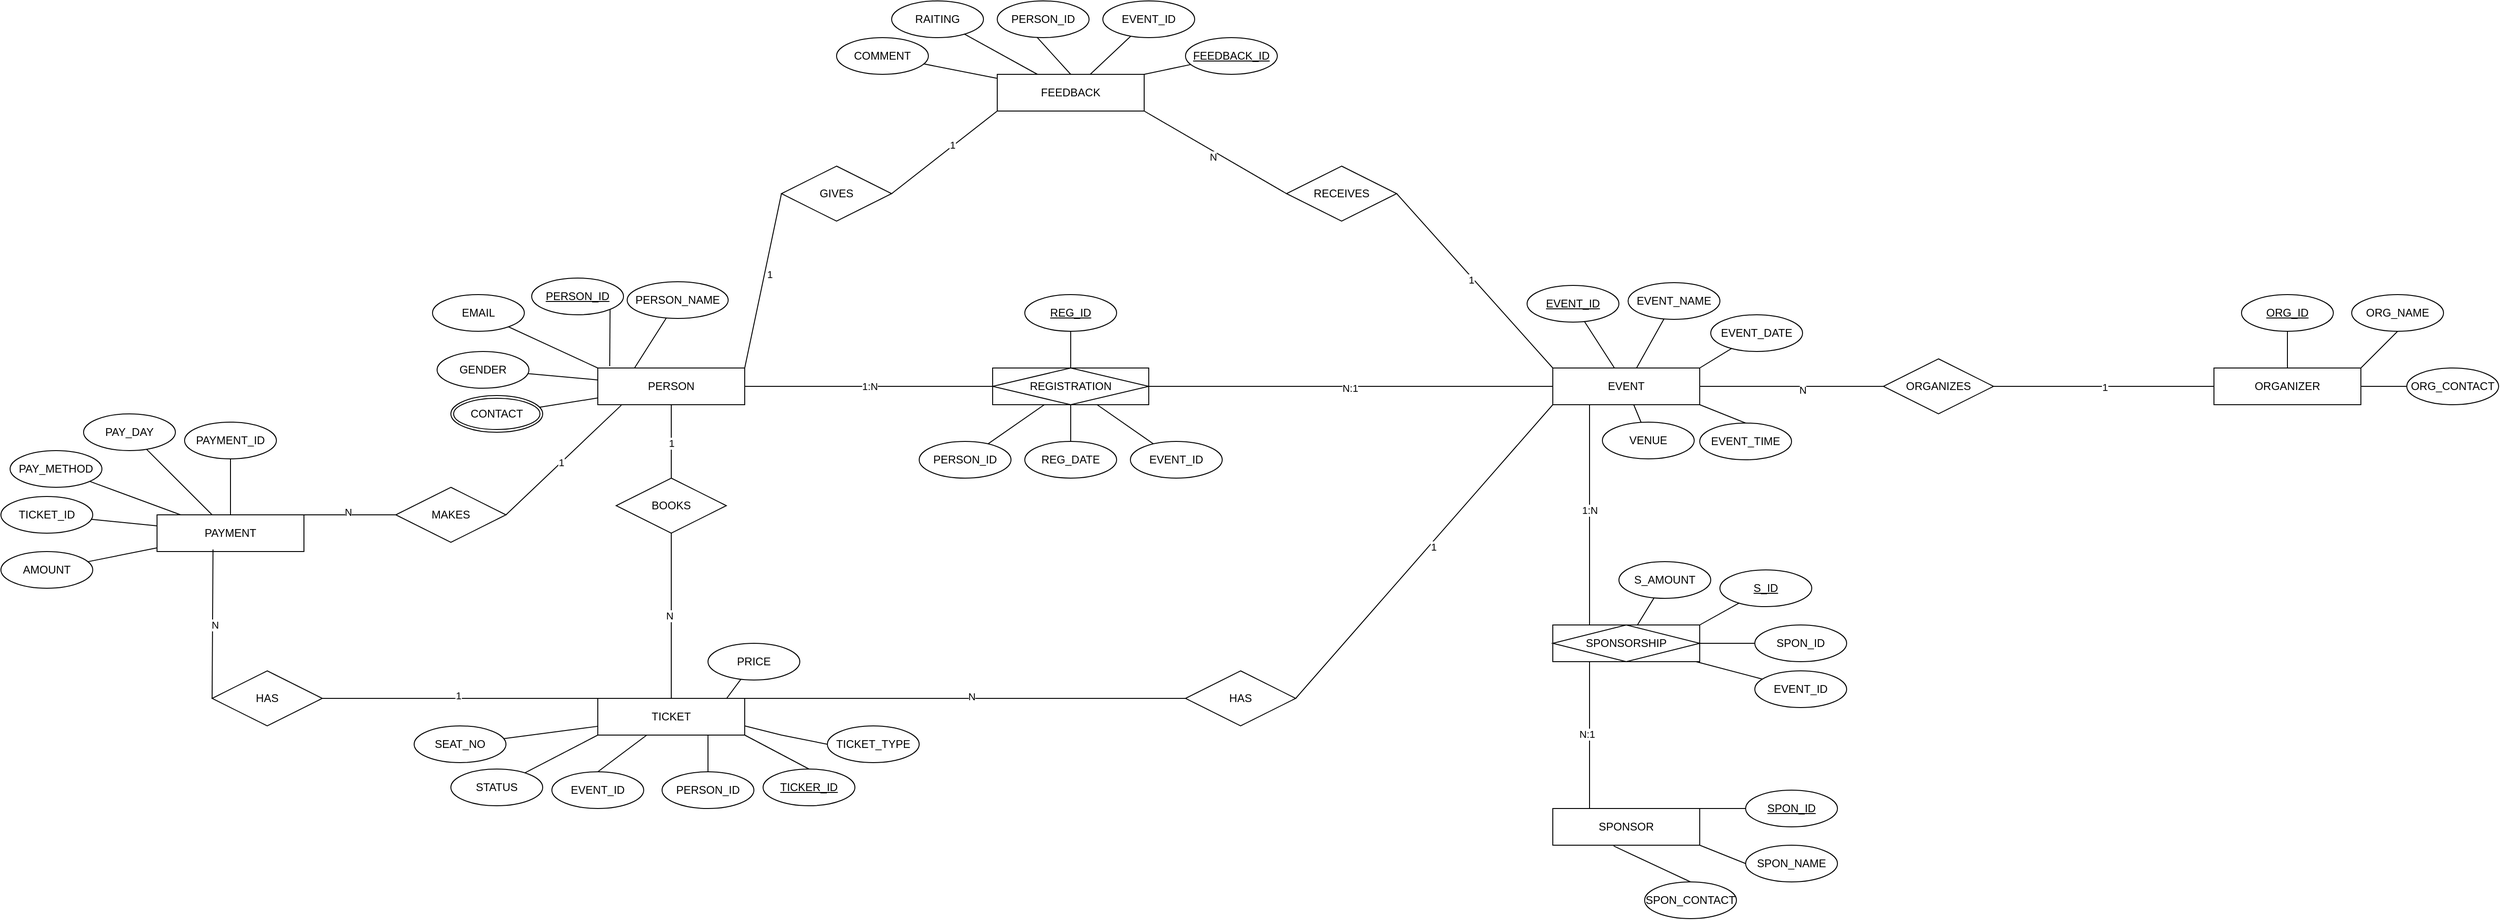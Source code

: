 <mxfile version="27.1.1">
  <diagram name="Page-1" id="c2-Evs9qT5YxwrRcCF9t">
    <mxGraphModel dx="3390" dy="2297" grid="1" gridSize="10" guides="1" tooltips="1" connect="1" arrows="1" fold="1" page="1" pageScale="1" pageWidth="827" pageHeight="1169" math="0" shadow="0">
      <root>
        <mxCell id="0" />
        <mxCell id="1" parent="0" />
        <mxCell id="pJs19zwa6Q9a7WQdm39K-1" value="PERSON" style="whiteSpace=wrap;html=1;align=center;" parent="1" vertex="1">
          <mxGeometry x="80" y="80" width="160" height="40" as="geometry" />
        </mxCell>
        <mxCell id="pJs19zwa6Q9a7WQdm39K-2" value="EVENT" style="whiteSpace=wrap;html=1;align=center;" parent="1" vertex="1">
          <mxGeometry x="1120" y="80" width="160" height="40" as="geometry" />
        </mxCell>
        <mxCell id="pJs19zwa6Q9a7WQdm39K-3" value="ORGANIZER" style="whiteSpace=wrap;html=1;align=center;" parent="1" vertex="1">
          <mxGeometry x="1840" y="80" width="160" height="40" as="geometry" />
        </mxCell>
        <mxCell id="pJs19zwa6Q9a7WQdm39K-4" value="TICKET" style="whiteSpace=wrap;html=1;align=center;" parent="1" vertex="1">
          <mxGeometry x="80" y="440" width="160" height="40" as="geometry" />
        </mxCell>
        <mxCell id="pJs19zwa6Q9a7WQdm39K-5" value="PAYMENT" style="whiteSpace=wrap;html=1;align=center;" parent="1" vertex="1">
          <mxGeometry x="-400" y="240" width="160" height="40" as="geometry" />
        </mxCell>
        <mxCell id="pJs19zwa6Q9a7WQdm39K-6" value="FEEDBACK" style="whiteSpace=wrap;html=1;align=center;" parent="1" vertex="1">
          <mxGeometry x="515" y="-240" width="160" height="40" as="geometry" />
        </mxCell>
        <mxCell id="pJs19zwa6Q9a7WQdm39K-7" value="SPONSOR" style="whiteSpace=wrap;html=1;align=center;" parent="1" vertex="1">
          <mxGeometry x="1120" y="560" width="160" height="40" as="geometry" />
        </mxCell>
        <mxCell id="pJs19zwa6Q9a7WQdm39K-8" value="PERSON_NAME" style="ellipse;whiteSpace=wrap;html=1;align=center;" parent="1" vertex="1">
          <mxGeometry x="112" y="-14" width="110" height="40" as="geometry" />
        </mxCell>
        <mxCell id="pJs19zwa6Q9a7WQdm39K-10" value="EMAIL" style="ellipse;whiteSpace=wrap;html=1;align=center;" parent="1" vertex="1">
          <mxGeometry x="-100" width="100" height="40" as="geometry" />
        </mxCell>
        <mxCell id="pJs19zwa6Q9a7WQdm39K-11" value="PERSON_ID" style="ellipse;whiteSpace=wrap;html=1;align=center;fontStyle=4;" parent="1" vertex="1">
          <mxGeometry x="8" y="-18" width="100" height="40" as="geometry" />
        </mxCell>
        <mxCell id="pJs19zwa6Q9a7WQdm39K-19" value="" style="endArrow=none;html=1;rounded=0;exitX=0.25;exitY=0;exitDx=0;exitDy=0;" parent="1" source="pJs19zwa6Q9a7WQdm39K-1" target="pJs19zwa6Q9a7WQdm39K-8" edge="1">
          <mxGeometry width="50" height="50" relative="1" as="geometry">
            <mxPoint x="90" y="70" as="sourcePoint" />
            <mxPoint x="140" y="20" as="targetPoint" />
          </mxGeometry>
        </mxCell>
        <mxCell id="pJs19zwa6Q9a7WQdm39K-20" value="" style="endArrow=none;html=1;rounded=0;exitX=1;exitY=1;exitDx=0;exitDy=0;" parent="1" source="pJs19zwa6Q9a7WQdm39K-11" edge="1">
          <mxGeometry width="50" height="50" relative="1" as="geometry">
            <mxPoint x="50" y="90" as="sourcePoint" />
            <mxPoint x="93" y="78" as="targetPoint" />
          </mxGeometry>
        </mxCell>
        <mxCell id="pJs19zwa6Q9a7WQdm39K-21" value="" style="endArrow=none;html=1;rounded=0;entryX=0;entryY=0;entryDx=0;entryDy=0;" parent="1" source="pJs19zwa6Q9a7WQdm39K-10" target="pJs19zwa6Q9a7WQdm39K-1" edge="1">
          <mxGeometry width="50" height="50" relative="1" as="geometry">
            <mxPoint x="30" y="150" as="sourcePoint" />
            <mxPoint x="80" y="100" as="targetPoint" />
          </mxGeometry>
        </mxCell>
        <mxCell id="pJs19zwa6Q9a7WQdm39K-24" value="GENDER" style="ellipse;whiteSpace=wrap;html=1;align=center;" parent="1" vertex="1">
          <mxGeometry x="-95" y="62" width="100" height="40" as="geometry" />
        </mxCell>
        <mxCell id="pJs19zwa6Q9a7WQdm39K-25" value="" style="endArrow=none;html=1;rounded=0;" parent="1" source="pJs19zwa6Q9a7WQdm39K-24" target="pJs19zwa6Q9a7WQdm39K-1" edge="1">
          <mxGeometry width="50" height="50" relative="1" as="geometry">
            <mxPoint x="30" y="170" as="sourcePoint" />
            <mxPoint x="80" y="120" as="targetPoint" />
          </mxGeometry>
        </mxCell>
        <mxCell id="pJs19zwa6Q9a7WQdm39K-26" value="CONTACT" style="ellipse;shape=doubleEllipse;margin=3;whiteSpace=wrap;html=1;align=center;" parent="1" vertex="1">
          <mxGeometry x="-80" y="110" width="100" height="40" as="geometry" />
        </mxCell>
        <mxCell id="pJs19zwa6Q9a7WQdm39K-27" value="" style="endArrow=none;html=1;rounded=0;" parent="1" source="pJs19zwa6Q9a7WQdm39K-26" target="pJs19zwa6Q9a7WQdm39K-1" edge="1">
          <mxGeometry width="50" height="50" relative="1" as="geometry">
            <mxPoint x="50" y="146" as="sourcePoint" />
            <mxPoint x="116" y="130" as="targetPoint" />
          </mxGeometry>
        </mxCell>
        <mxCell id="pJs19zwa6Q9a7WQdm39K-29" value="REGISTRATION" style="shape=associativeEntity;whiteSpace=wrap;html=1;align=center;" parent="1" vertex="1">
          <mxGeometry x="510" y="80" width="170" height="40" as="geometry" />
        </mxCell>
        <mxCell id="pJs19zwa6Q9a7WQdm39K-30" value="REG_ID" style="ellipse;whiteSpace=wrap;html=1;align=center;fontStyle=4;" parent="1" vertex="1">
          <mxGeometry x="545" width="100" height="40" as="geometry" />
        </mxCell>
        <mxCell id="pJs19zwa6Q9a7WQdm39K-31" value="PERSON_ID" style="ellipse;whiteSpace=wrap;html=1;align=center;" parent="1" vertex="1">
          <mxGeometry x="430" y="160" width="100" height="40" as="geometry" />
        </mxCell>
        <mxCell id="pJs19zwa6Q9a7WQdm39K-32" value="EVENT_ID" style="ellipse;whiteSpace=wrap;html=1;align=center;" parent="1" vertex="1">
          <mxGeometry x="660" y="160" width="100" height="40" as="geometry" />
        </mxCell>
        <mxCell id="pJs19zwa6Q9a7WQdm39K-34" value="REG_DATE" style="ellipse;whiteSpace=wrap;html=1;align=center;" parent="1" vertex="1">
          <mxGeometry x="545" y="160" width="100" height="40" as="geometry" />
        </mxCell>
        <mxCell id="pJs19zwa6Q9a7WQdm39K-36" value="" style="endArrow=none;html=1;rounded=0;" parent="1" source="pJs19zwa6Q9a7WQdm39K-29" target="pJs19zwa6Q9a7WQdm39K-30" edge="1">
          <mxGeometry width="50" height="50" relative="1" as="geometry">
            <mxPoint x="470" y="90" as="sourcePoint" />
            <mxPoint x="520" y="40" as="targetPoint" />
          </mxGeometry>
        </mxCell>
        <mxCell id="pJs19zwa6Q9a7WQdm39K-37" value="" style="endArrow=none;html=1;rounded=0;" parent="1" source="pJs19zwa6Q9a7WQdm39K-29" target="pJs19zwa6Q9a7WQdm39K-31" edge="1">
          <mxGeometry width="50" height="50" relative="1" as="geometry">
            <mxPoint x="630" y="90" as="sourcePoint" />
            <mxPoint x="680" y="40" as="targetPoint" />
          </mxGeometry>
        </mxCell>
        <mxCell id="pJs19zwa6Q9a7WQdm39K-38" value="" style="endArrow=none;html=1;rounded=0;" parent="1" source="pJs19zwa6Q9a7WQdm39K-29" target="pJs19zwa6Q9a7WQdm39K-32" edge="1">
          <mxGeometry width="50" height="50" relative="1" as="geometry">
            <mxPoint x="730" y="90" as="sourcePoint" />
            <mxPoint x="780" y="40" as="targetPoint" />
          </mxGeometry>
        </mxCell>
        <mxCell id="pJs19zwa6Q9a7WQdm39K-39" value="" style="endArrow=none;html=1;rounded=0;" parent="1" source="pJs19zwa6Q9a7WQdm39K-34" target="pJs19zwa6Q9a7WQdm39K-29" edge="1">
          <mxGeometry width="50" height="50" relative="1" as="geometry">
            <mxPoint x="460" y="170" as="sourcePoint" />
            <mxPoint x="510" y="120" as="targetPoint" />
          </mxGeometry>
        </mxCell>
        <mxCell id="pJs19zwa6Q9a7WQdm39K-43" value="EVENT_DATE" style="ellipse;whiteSpace=wrap;html=1;align=center;" parent="1" vertex="1">
          <mxGeometry x="1292" y="22" width="100" height="40" as="geometry" />
        </mxCell>
        <mxCell id="pJs19zwa6Q9a7WQdm39K-44" value="EVENT_NAME" style="ellipse;whiteSpace=wrap;html=1;align=center;" parent="1" vertex="1">
          <mxGeometry x="1202" y="-13" width="100" height="40" as="geometry" />
        </mxCell>
        <mxCell id="pJs19zwa6Q9a7WQdm39K-45" value="EVENT_ID" style="ellipse;whiteSpace=wrap;html=1;align=center;fontStyle=4;" parent="1" vertex="1">
          <mxGeometry x="1092" y="-10" width="100" height="40" as="geometry" />
        </mxCell>
        <mxCell id="pJs19zwa6Q9a7WQdm39K-47" value="EVENT_TIME" style="ellipse;whiteSpace=wrap;html=1;align=center;" parent="1" vertex="1">
          <mxGeometry x="1280" y="140" width="100" height="40" as="geometry" />
        </mxCell>
        <mxCell id="pJs19zwa6Q9a7WQdm39K-48" value="VENUE" style="ellipse;whiteSpace=wrap;html=1;align=center;" parent="1" vertex="1">
          <mxGeometry x="1174" y="139" width="100" height="40" as="geometry" />
        </mxCell>
        <mxCell id="pJs19zwa6Q9a7WQdm39K-50" value="TICKER_ID" style="ellipse;whiteSpace=wrap;html=1;align=center;fontStyle=4;" parent="1" vertex="1">
          <mxGeometry x="260" y="517" width="100" height="40" as="geometry" />
        </mxCell>
        <mxCell id="pJs19zwa6Q9a7WQdm39K-51" value="PRICE" style="ellipse;whiteSpace=wrap;html=1;align=center;" parent="1" vertex="1">
          <mxGeometry x="200" y="380" width="100" height="40" as="geometry" />
        </mxCell>
        <mxCell id="pJs19zwa6Q9a7WQdm39K-52" value="PERSON_ID" style="ellipse;whiteSpace=wrap;html=1;align=center;" parent="1" vertex="1">
          <mxGeometry x="150" y="520" width="100" height="40" as="geometry" />
        </mxCell>
        <mxCell id="pJs19zwa6Q9a7WQdm39K-53" value="EVENT_ID" style="ellipse;whiteSpace=wrap;html=1;align=center;" parent="1" vertex="1">
          <mxGeometry x="30" y="520" width="100" height="40" as="geometry" />
        </mxCell>
        <mxCell id="pJs19zwa6Q9a7WQdm39K-54" value="TICKET_TYPE" style="ellipse;whiteSpace=wrap;html=1;align=center;" parent="1" vertex="1">
          <mxGeometry x="330" y="470" width="100" height="40" as="geometry" />
        </mxCell>
        <mxCell id="pJs19zwa6Q9a7WQdm39K-55" value="STATUS" style="ellipse;whiteSpace=wrap;html=1;align=center;" parent="1" vertex="1">
          <mxGeometry x="-80" y="517" width="100" height="40" as="geometry" />
        </mxCell>
        <mxCell id="pJs19zwa6Q9a7WQdm39K-56" value="" style="endArrow=none;html=1;rounded=0;entryX=0.5;entryY=0;entryDx=0;entryDy=0;exitX=1;exitY=1;exitDx=0;exitDy=0;" parent="1" source="pJs19zwa6Q9a7WQdm39K-4" target="pJs19zwa6Q9a7WQdm39K-50" edge="1">
          <mxGeometry width="50" height="50" relative="1" as="geometry">
            <mxPoint x="20" y="410" as="sourcePoint" />
            <mxPoint x="70" y="360" as="targetPoint" />
          </mxGeometry>
        </mxCell>
        <mxCell id="pJs19zwa6Q9a7WQdm39K-59" value="" style="endArrow=none;html=1;rounded=0;entryX=0;entryY=1;entryDx=0;entryDy=0;" parent="1" source="pJs19zwa6Q9a7WQdm39K-55" target="pJs19zwa6Q9a7WQdm39K-4" edge="1">
          <mxGeometry width="50" height="50" relative="1" as="geometry">
            <mxPoint x="120" y="480" as="sourcePoint" />
            <mxPoint x="170" y="430" as="targetPoint" />
          </mxGeometry>
        </mxCell>
        <mxCell id="pJs19zwa6Q9a7WQdm39K-61" value="" style="endArrow=none;html=1;rounded=0;entryX=0.5;entryY=0;entryDx=0;entryDy=0;" parent="1" source="pJs19zwa6Q9a7WQdm39K-4" target="pJs19zwa6Q9a7WQdm39K-53" edge="1">
          <mxGeometry width="50" height="50" relative="1" as="geometry">
            <mxPoint x="260" y="470" as="sourcePoint" />
            <mxPoint x="310" y="420" as="targetPoint" />
          </mxGeometry>
        </mxCell>
        <mxCell id="pJs19zwa6Q9a7WQdm39K-62" value="" style="endArrow=none;html=1;rounded=0;" parent="1" source="pJs19zwa6Q9a7WQdm39K-63" target="pJs19zwa6Q9a7WQdm39K-4" edge="1">
          <mxGeometry width="50" height="50" relative="1" as="geometry">
            <mxPoint y="420" as="sourcePoint" />
            <mxPoint x="80" y="430" as="targetPoint" />
          </mxGeometry>
        </mxCell>
        <mxCell id="pJs19zwa6Q9a7WQdm39K-63" value="SEAT_NO" style="ellipse;whiteSpace=wrap;html=1;align=center;" parent="1" vertex="1">
          <mxGeometry x="-120" y="470" width="100" height="40" as="geometry" />
        </mxCell>
        <mxCell id="pJs19zwa6Q9a7WQdm39K-64" value="PAY_DAY" style="ellipse;whiteSpace=wrap;html=1;align=center;" parent="1" vertex="1">
          <mxGeometry x="-480" y="130" width="100" height="40" as="geometry" />
        </mxCell>
        <mxCell id="pJs19zwa6Q9a7WQdm39K-65" value="AMOUNT" style="ellipse;whiteSpace=wrap;html=1;align=center;" parent="1" vertex="1">
          <mxGeometry x="-570" y="280" width="100" height="40" as="geometry" />
        </mxCell>
        <mxCell id="pJs19zwa6Q9a7WQdm39K-66" value="TICKET_ID" style="ellipse;whiteSpace=wrap;html=1;align=center;" parent="1" vertex="1">
          <mxGeometry x="-570" y="220" width="100" height="40" as="geometry" />
        </mxCell>
        <mxCell id="pJs19zwa6Q9a7WQdm39K-67" value="PAYMENT_ID" style="ellipse;whiteSpace=wrap;html=1;align=center;" parent="1" vertex="1">
          <mxGeometry x="-370" y="139" width="100" height="40" as="geometry" />
        </mxCell>
        <mxCell id="pJs19zwa6Q9a7WQdm39K-68" value="PAY_METHOD" style="ellipse;whiteSpace=wrap;html=1;align=center;" parent="1" vertex="1">
          <mxGeometry x="-560" y="170" width="100" height="40" as="geometry" />
        </mxCell>
        <mxCell id="pJs19zwa6Q9a7WQdm39K-69" value="" style="endArrow=none;html=1;rounded=0;" parent="1" source="pJs19zwa6Q9a7WQdm39K-5" target="pJs19zwa6Q9a7WQdm39K-64" edge="1">
          <mxGeometry width="50" height="50" relative="1" as="geometry">
            <mxPoint x="480" y="410" as="sourcePoint" />
            <mxPoint x="530" y="360" as="targetPoint" />
          </mxGeometry>
        </mxCell>
        <mxCell id="pJs19zwa6Q9a7WQdm39K-70" value="" style="endArrow=none;html=1;rounded=0;" parent="1" source="pJs19zwa6Q9a7WQdm39K-5" target="pJs19zwa6Q9a7WQdm39K-65" edge="1">
          <mxGeometry width="50" height="50" relative="1" as="geometry">
            <mxPoint x="600" y="410" as="sourcePoint" />
            <mxPoint x="650" y="360" as="targetPoint" />
          </mxGeometry>
        </mxCell>
        <mxCell id="pJs19zwa6Q9a7WQdm39K-71" value="" style="endArrow=none;html=1;rounded=0;" parent="1" source="pJs19zwa6Q9a7WQdm39K-5" target="pJs19zwa6Q9a7WQdm39K-66" edge="1">
          <mxGeometry width="50" height="50" relative="1" as="geometry">
            <mxPoint x="700" y="410" as="sourcePoint" />
            <mxPoint x="750" y="360" as="targetPoint" />
          </mxGeometry>
        </mxCell>
        <mxCell id="pJs19zwa6Q9a7WQdm39K-72" value="" style="endArrow=none;html=1;rounded=0;" parent="1" source="pJs19zwa6Q9a7WQdm39K-5" target="pJs19zwa6Q9a7WQdm39K-67" edge="1">
          <mxGeometry width="50" height="50" relative="1" as="geometry">
            <mxPoint x="680" y="480" as="sourcePoint" />
            <mxPoint x="730" y="430" as="targetPoint" />
          </mxGeometry>
        </mxCell>
        <mxCell id="pJs19zwa6Q9a7WQdm39K-73" value="" style="endArrow=none;html=1;rounded=0;" parent="1" source="pJs19zwa6Q9a7WQdm39K-68" target="pJs19zwa6Q9a7WQdm39K-5" edge="1">
          <mxGeometry width="50" height="50" relative="1" as="geometry">
            <mxPoint x="570" y="490" as="sourcePoint" />
            <mxPoint x="620" y="440" as="targetPoint" />
          </mxGeometry>
        </mxCell>
        <mxCell id="pJs19zwa6Q9a7WQdm39K-74" value="ORG_ID" style="ellipse;whiteSpace=wrap;html=1;align=center;fontStyle=4;" parent="1" vertex="1">
          <mxGeometry x="1870" width="100" height="40" as="geometry" />
        </mxCell>
        <mxCell id="pJs19zwa6Q9a7WQdm39K-77" value="ORG_CONTACT" style="ellipse;whiteSpace=wrap;html=1;align=center;" parent="1" vertex="1">
          <mxGeometry x="2050" y="80" width="100" height="40" as="geometry" />
        </mxCell>
        <mxCell id="pJs19zwa6Q9a7WQdm39K-78" value="ORG_NAME" style="ellipse;whiteSpace=wrap;html=1;align=center;" parent="1" vertex="1">
          <mxGeometry x="1990" width="100" height="40" as="geometry" />
        </mxCell>
        <mxCell id="pJs19zwa6Q9a7WQdm39K-80" value="" style="endArrow=none;html=1;rounded=0;" parent="1" source="pJs19zwa6Q9a7WQdm39K-2" target="pJs19zwa6Q9a7WQdm39K-45" edge="1">
          <mxGeometry width="50" height="50" relative="1" as="geometry">
            <mxPoint x="1090" y="90" as="sourcePoint" />
            <mxPoint x="1140" y="40" as="targetPoint" />
          </mxGeometry>
        </mxCell>
        <mxCell id="pJs19zwa6Q9a7WQdm39K-81" value="" style="endArrow=none;html=1;rounded=0;" parent="1" source="pJs19zwa6Q9a7WQdm39K-2" target="pJs19zwa6Q9a7WQdm39K-44" edge="1">
          <mxGeometry width="50" height="50" relative="1" as="geometry">
            <mxPoint x="1190" y="90" as="sourcePoint" />
            <mxPoint x="1240" y="40" as="targetPoint" />
          </mxGeometry>
        </mxCell>
        <mxCell id="pJs19zwa6Q9a7WQdm39K-82" value="" style="endArrow=none;html=1;rounded=0;exitX=1;exitY=0;exitDx=0;exitDy=0;" parent="1" source="pJs19zwa6Q9a7WQdm39K-2" target="pJs19zwa6Q9a7WQdm39K-43" edge="1">
          <mxGeometry width="50" height="50" relative="1" as="geometry">
            <mxPoint x="1260" y="120" as="sourcePoint" />
            <mxPoint x="1310" y="70" as="targetPoint" />
          </mxGeometry>
        </mxCell>
        <mxCell id="pJs19zwa6Q9a7WQdm39K-83" value="" style="endArrow=none;html=1;rounded=0;exitX=1;exitY=1;exitDx=0;exitDy=0;entryX=0.5;entryY=0;entryDx=0;entryDy=0;" parent="1" source="pJs19zwa6Q9a7WQdm39K-2" target="pJs19zwa6Q9a7WQdm39K-47" edge="1">
          <mxGeometry width="50" height="50" relative="1" as="geometry">
            <mxPoint x="1260" y="160" as="sourcePoint" />
            <mxPoint x="1310" y="110" as="targetPoint" />
          </mxGeometry>
        </mxCell>
        <mxCell id="pJs19zwa6Q9a7WQdm39K-84" value="" style="endArrow=none;html=1;rounded=0;" parent="1" source="pJs19zwa6Q9a7WQdm39K-48" target="pJs19zwa6Q9a7WQdm39K-2" edge="1">
          <mxGeometry width="50" height="50" relative="1" as="geometry">
            <mxPoint x="1100" y="170" as="sourcePoint" />
            <mxPoint x="1150" y="120" as="targetPoint" />
          </mxGeometry>
        </mxCell>
        <mxCell id="pJs19zwa6Q9a7WQdm39K-85" value="" style="endArrow=none;html=1;rounded=0;" parent="1" source="pJs19zwa6Q9a7WQdm39K-3" target="pJs19zwa6Q9a7WQdm39K-74" edge="1">
          <mxGeometry width="50" height="50" relative="1" as="geometry">
            <mxPoint x="1610" y="100" as="sourcePoint" />
            <mxPoint x="1660" y="50" as="targetPoint" />
          </mxGeometry>
        </mxCell>
        <mxCell id="pJs19zwa6Q9a7WQdm39K-86" value="" style="endArrow=none;html=1;rounded=0;exitX=1;exitY=0;exitDx=0;exitDy=0;entryX=0.5;entryY=1;entryDx=0;entryDy=0;" parent="1" source="pJs19zwa6Q9a7WQdm39K-3" target="pJs19zwa6Q9a7WQdm39K-78" edge="1">
          <mxGeometry width="50" height="50" relative="1" as="geometry">
            <mxPoint x="1760" y="90" as="sourcePoint" />
            <mxPoint x="1810" y="40" as="targetPoint" />
            <Array as="points">
              <mxPoint x="2010" y="70" />
            </Array>
          </mxGeometry>
        </mxCell>
        <mxCell id="pJs19zwa6Q9a7WQdm39K-87" value="" style="endArrow=none;html=1;rounded=0;" parent="1" source="pJs19zwa6Q9a7WQdm39K-3" target="pJs19zwa6Q9a7WQdm39K-77" edge="1">
          <mxGeometry width="50" height="50" relative="1" as="geometry">
            <mxPoint x="1830" y="100" as="sourcePoint" />
            <mxPoint x="1880" y="50" as="targetPoint" />
          </mxGeometry>
        </mxCell>
        <mxCell id="pJs19zwa6Q9a7WQdm39K-89" value="" style="endArrow=none;html=1;rounded=0;exitX=1;exitY=0;exitDx=0;exitDy=0;" parent="1" source="pJs19zwa6Q9a7WQdm39K-6" target="pJs19zwa6Q9a7WQdm39K-91" edge="1">
          <mxGeometry width="50" height="50" relative="1" as="geometry">
            <mxPoint x="650" y="400" as="sourcePoint" />
            <mxPoint x="700" y="350" as="targetPoint" />
          </mxGeometry>
        </mxCell>
        <mxCell id="pJs19zwa6Q9a7WQdm39K-90" value="RAITING" style="ellipse;whiteSpace=wrap;html=1;align=center;" parent="1" vertex="1">
          <mxGeometry x="400" y="-320" width="100" height="40" as="geometry" />
        </mxCell>
        <mxCell id="pJs19zwa6Q9a7WQdm39K-91" value="FEEDBACK_ID" style="ellipse;whiteSpace=wrap;html=1;align=center;fontStyle=4;" parent="1" vertex="1">
          <mxGeometry x="720" y="-280" width="100" height="40" as="geometry" />
        </mxCell>
        <mxCell id="pJs19zwa6Q9a7WQdm39K-92" value="COMMENT" style="ellipse;whiteSpace=wrap;html=1;align=center;" parent="1" vertex="1">
          <mxGeometry x="340" y="-280" width="100" height="40" as="geometry" />
        </mxCell>
        <mxCell id="pJs19zwa6Q9a7WQdm39K-94" value="EVENT_ID" style="ellipse;whiteSpace=wrap;html=1;align=center;" parent="1" vertex="1">
          <mxGeometry x="630" y="-320" width="100" height="40" as="geometry" />
        </mxCell>
        <mxCell id="pJs19zwa6Q9a7WQdm39K-95" value="PERSON_ID" style="ellipse;whiteSpace=wrap;html=1;align=center;" parent="1" vertex="1">
          <mxGeometry x="515" y="-320" width="100" height="40" as="geometry" />
        </mxCell>
        <mxCell id="pJs19zwa6Q9a7WQdm39K-98" value="" style="endArrow=none;html=1;rounded=0;exitX=0.5;exitY=0;exitDx=0;exitDy=0;entryX=0.434;entryY=0.993;entryDx=0;entryDy=0;entryPerimeter=0;" parent="1" source="pJs19zwa6Q9a7WQdm39K-6" target="pJs19zwa6Q9a7WQdm39K-95" edge="1">
          <mxGeometry width="50" height="50" relative="1" as="geometry">
            <mxPoint x="470" y="400" as="sourcePoint" />
            <mxPoint x="520" y="350" as="targetPoint" />
          </mxGeometry>
        </mxCell>
        <mxCell id="pJs19zwa6Q9a7WQdm39K-99" value="" style="endArrow=none;html=1;rounded=0;" parent="1" source="pJs19zwa6Q9a7WQdm39K-6" target="pJs19zwa6Q9a7WQdm39K-90" edge="1">
          <mxGeometry width="50" height="50" relative="1" as="geometry">
            <mxPoint x="690" y="480" as="sourcePoint" />
            <mxPoint x="740" y="430" as="targetPoint" />
          </mxGeometry>
        </mxCell>
        <mxCell id="pJs19zwa6Q9a7WQdm39K-100" value="" style="endArrow=none;html=1;rounded=0;" parent="1" source="pJs19zwa6Q9a7WQdm39K-92" target="pJs19zwa6Q9a7WQdm39K-6" edge="1">
          <mxGeometry width="50" height="50" relative="1" as="geometry">
            <mxPoint x="610" y="490" as="sourcePoint" />
            <mxPoint x="660" y="440" as="targetPoint" />
          </mxGeometry>
        </mxCell>
        <mxCell id="pJs19zwa6Q9a7WQdm39K-101" value="" style="endArrow=none;html=1;rounded=0;" parent="1" source="pJs19zwa6Q9a7WQdm39K-6" target="pJs19zwa6Q9a7WQdm39K-94" edge="1">
          <mxGeometry width="50" height="50" relative="1" as="geometry">
            <mxPoint x="680" y="410" as="sourcePoint" />
            <mxPoint x="730" y="360" as="targetPoint" />
          </mxGeometry>
        </mxCell>
        <mxCell id="pJs19zwa6Q9a7WQdm39K-102" value="" style="endArrow=none;html=1;rounded=0;exitX=1;exitY=0;exitDx=0;exitDy=0;" parent="1" source="pJs19zwa6Q9a7WQdm39K-7" target="pJs19zwa6Q9a7WQdm39K-111" edge="1">
          <mxGeometry width="50" height="50" relative="1" as="geometry">
            <mxPoint x="1150" y="410" as="sourcePoint" />
            <mxPoint x="1200" y="360" as="targetPoint" />
          </mxGeometry>
        </mxCell>
        <mxCell id="pJs19zwa6Q9a7WQdm39K-108" value="" style="endArrow=none;html=1;rounded=0;exitX=0.5;exitY=0;exitDx=0;exitDy=0;entryX=0.414;entryY=1.021;entryDx=0;entryDy=0;entryPerimeter=0;" parent="1" source="pJs19zwa6Q9a7WQdm39K-112" target="pJs19zwa6Q9a7WQdm39K-7" edge="1">
          <mxGeometry width="50" height="50" relative="1" as="geometry">
            <mxPoint x="1230" y="490" as="sourcePoint" />
            <mxPoint x="1280" y="440" as="targetPoint" />
          </mxGeometry>
        </mxCell>
        <mxCell id="pJs19zwa6Q9a7WQdm39K-110" value="SPON_NAME" style="ellipse;whiteSpace=wrap;html=1;align=center;" parent="1" vertex="1">
          <mxGeometry x="1330" y="600" width="100" height="40" as="geometry" />
        </mxCell>
        <mxCell id="pJs19zwa6Q9a7WQdm39K-111" value="SPON_ID" style="ellipse;whiteSpace=wrap;html=1;align=center;fontStyle=4;" parent="1" vertex="1">
          <mxGeometry x="1330" y="540" width="100" height="40" as="geometry" />
        </mxCell>
        <mxCell id="pJs19zwa6Q9a7WQdm39K-112" value="SPON_CONTACT" style="ellipse;whiteSpace=wrap;html=1;align=center;" parent="1" vertex="1">
          <mxGeometry x="1220" y="640" width="100" height="40" as="geometry" />
        </mxCell>
        <mxCell id="pJs19zwa6Q9a7WQdm39K-117" value="SPONSORSHIP" style="shape=associativeEntity;whiteSpace=wrap;html=1;align=center;" parent="1" vertex="1">
          <mxGeometry x="1120" y="360" width="160" height="40" as="geometry" />
        </mxCell>
        <mxCell id="pJs19zwa6Q9a7WQdm39K-118" value="S_ID" style="ellipse;whiteSpace=wrap;html=1;align=center;fontStyle=4;" parent="1" vertex="1">
          <mxGeometry x="1302" y="300" width="100" height="40" as="geometry" />
        </mxCell>
        <mxCell id="pJs19zwa6Q9a7WQdm39K-120" value="S_AMOUNT" style="ellipse;whiteSpace=wrap;html=1;align=center;" parent="1" vertex="1">
          <mxGeometry x="1192" y="291" width="100" height="40" as="geometry" />
        </mxCell>
        <mxCell id="pJs19zwa6Q9a7WQdm39K-121" value="EVENT_ID" style="ellipse;whiteSpace=wrap;html=1;align=center;" parent="1" vertex="1">
          <mxGeometry x="1340" y="410" width="100" height="40" as="geometry" />
        </mxCell>
        <mxCell id="pJs19zwa6Q9a7WQdm39K-122" value="SPON_ID" style="ellipse;whiteSpace=wrap;html=1;align=center;" parent="1" vertex="1">
          <mxGeometry x="1340" y="360" width="100" height="40" as="geometry" />
        </mxCell>
        <mxCell id="pJs19zwa6Q9a7WQdm39K-123" value="" style="endArrow=none;html=1;rounded=0;exitX=1;exitY=0;exitDx=0;exitDy=0;" parent="1" source="pJs19zwa6Q9a7WQdm39K-117" target="pJs19zwa6Q9a7WQdm39K-118" edge="1">
          <mxGeometry width="50" height="50" relative="1" as="geometry">
            <mxPoint x="1460" y="270" as="sourcePoint" />
            <mxPoint x="1510" y="220" as="targetPoint" />
          </mxGeometry>
        </mxCell>
        <mxCell id="pJs19zwa6Q9a7WQdm39K-124" value="" style="endArrow=none;html=1;rounded=0;exitX=1;exitY=0.5;exitDx=0;exitDy=0;" parent="1" source="pJs19zwa6Q9a7WQdm39K-117" target="pJs19zwa6Q9a7WQdm39K-122" edge="1">
          <mxGeometry width="50" height="50" relative="1" as="geometry">
            <mxPoint x="1370" y="370" as="sourcePoint" />
            <mxPoint x="1710" y="230" as="targetPoint" />
          </mxGeometry>
        </mxCell>
        <mxCell id="pJs19zwa6Q9a7WQdm39K-125" value="" style="endArrow=none;html=1;rounded=0;" parent="1" source="pJs19zwa6Q9a7WQdm39K-120" target="pJs19zwa6Q9a7WQdm39K-117" edge="1">
          <mxGeometry width="50" height="50" relative="1" as="geometry">
            <mxPoint x="1500" y="370" as="sourcePoint" />
            <mxPoint x="1550" y="320" as="targetPoint" />
          </mxGeometry>
        </mxCell>
        <mxCell id="pJs19zwa6Q9a7WQdm39K-126" value="" style="endArrow=none;html=1;rounded=0;" parent="1" source="pJs19zwa6Q9a7WQdm39K-117" target="pJs19zwa6Q9a7WQdm39K-121" edge="1">
          <mxGeometry width="50" height="50" relative="1" as="geometry">
            <mxPoint x="1660" y="340" as="sourcePoint" />
            <mxPoint x="1710" y="290" as="targetPoint" />
          </mxGeometry>
        </mxCell>
        <mxCell id="pJs19zwa6Q9a7WQdm39K-129" value="" style="endArrow=none;html=1;rounded=0;" parent="1" source="pJs19zwa6Q9a7WQdm39K-1" target="pJs19zwa6Q9a7WQdm39K-29" edge="1">
          <mxGeometry width="50" height="50" relative="1" as="geometry">
            <mxPoint x="290" y="130" as="sourcePoint" />
            <mxPoint x="340" y="80" as="targetPoint" />
          </mxGeometry>
        </mxCell>
        <mxCell id="pJs19zwa6Q9a7WQdm39K-141" value="1:N" style="edgeLabel;html=1;align=center;verticalAlign=middle;resizable=0;points=[];" parent="pJs19zwa6Q9a7WQdm39K-129" vertex="1" connectable="0">
          <mxGeometry x="0.005" relative="1" as="geometry">
            <mxPoint as="offset" />
          </mxGeometry>
        </mxCell>
        <mxCell id="pJs19zwa6Q9a7WQdm39K-130" value="" style="endArrow=none;html=1;rounded=0;" parent="1" source="pJs19zwa6Q9a7WQdm39K-29" target="pJs19zwa6Q9a7WQdm39K-2" edge="1">
          <mxGeometry width="50" height="50" relative="1" as="geometry">
            <mxPoint x="840" y="140" as="sourcePoint" />
            <mxPoint x="890" y="90" as="targetPoint" />
          </mxGeometry>
        </mxCell>
        <mxCell id="pJs19zwa6Q9a7WQdm39K-142" value="N:1" style="edgeLabel;html=1;align=center;verticalAlign=middle;resizable=0;points=[];" parent="pJs19zwa6Q9a7WQdm39K-130" vertex="1" connectable="0">
          <mxGeometry x="-0.007" y="-2" relative="1" as="geometry">
            <mxPoint as="offset" />
          </mxGeometry>
        </mxCell>
        <mxCell id="pJs19zwa6Q9a7WQdm39K-135" value="BOOKS" style="shape=rhombus;perimeter=rhombusPerimeter;whiteSpace=wrap;html=1;align=center;" parent="1" vertex="1">
          <mxGeometry x="100" y="200" width="120" height="60" as="geometry" />
        </mxCell>
        <mxCell id="pJs19zwa6Q9a7WQdm39K-143" value="" style="endArrow=none;html=1;rounded=0;" parent="1" source="pJs19zwa6Q9a7WQdm39K-135" target="pJs19zwa6Q9a7WQdm39K-1" edge="1">
          <mxGeometry width="50" height="50" relative="1" as="geometry">
            <mxPoint x="130" y="180" as="sourcePoint" />
            <mxPoint x="180" y="130" as="targetPoint" />
          </mxGeometry>
        </mxCell>
        <mxCell id="pJs19zwa6Q9a7WQdm39K-145" value="1" style="edgeLabel;html=1;align=center;verticalAlign=middle;resizable=0;points=[];" parent="pJs19zwa6Q9a7WQdm39K-143" vertex="1" connectable="0">
          <mxGeometry x="-0.035" relative="1" as="geometry">
            <mxPoint as="offset" />
          </mxGeometry>
        </mxCell>
        <mxCell id="pJs19zwa6Q9a7WQdm39K-144" value="" style="endArrow=none;html=1;rounded=0;" parent="1" source="pJs19zwa6Q9a7WQdm39K-4" target="pJs19zwa6Q9a7WQdm39K-135" edge="1">
          <mxGeometry width="50" height="50" relative="1" as="geometry">
            <mxPoint x="110" y="310" as="sourcePoint" />
            <mxPoint x="160" y="260" as="targetPoint" />
          </mxGeometry>
        </mxCell>
        <mxCell id="pJs19zwa6Q9a7WQdm39K-147" value="N" style="edgeLabel;html=1;align=center;verticalAlign=middle;resizable=0;points=[];" parent="pJs19zwa6Q9a7WQdm39K-144" vertex="1" connectable="0">
          <mxGeometry x="0.004" y="2" relative="1" as="geometry">
            <mxPoint as="offset" />
          </mxGeometry>
        </mxCell>
        <mxCell id="pJs19zwa6Q9a7WQdm39K-148" value="HAS" style="shape=rhombus;perimeter=rhombusPerimeter;whiteSpace=wrap;html=1;align=center;" parent="1" vertex="1">
          <mxGeometry x="720" y="410" width="120" height="60" as="geometry" />
        </mxCell>
        <mxCell id="pJs19zwa6Q9a7WQdm39K-149" value="" style="endArrow=none;html=1;rounded=0;entryX=0;entryY=1;entryDx=0;entryDy=0;exitX=1;exitY=0.5;exitDx=0;exitDy=0;" parent="1" source="pJs19zwa6Q9a7WQdm39K-148" target="pJs19zwa6Q9a7WQdm39K-2" edge="1">
          <mxGeometry width="50" height="50" relative="1" as="geometry">
            <mxPoint x="910" y="250" as="sourcePoint" />
            <mxPoint x="960" y="200" as="targetPoint" />
          </mxGeometry>
        </mxCell>
        <mxCell id="pJs19zwa6Q9a7WQdm39K-151" value="1" style="edgeLabel;html=1;align=center;verticalAlign=middle;resizable=0;points=[];" parent="pJs19zwa6Q9a7WQdm39K-149" vertex="1" connectable="0">
          <mxGeometry x="0.052" y="-5" relative="1" as="geometry">
            <mxPoint x="-1" as="offset" />
          </mxGeometry>
        </mxCell>
        <mxCell id="pJs19zwa6Q9a7WQdm39K-150" value="" style="endArrow=none;html=1;rounded=0;entryX=0;entryY=0.5;entryDx=0;entryDy=0;exitX=1;exitY=0;exitDx=0;exitDy=0;" parent="1" source="pJs19zwa6Q9a7WQdm39K-4" target="pJs19zwa6Q9a7WQdm39K-148" edge="1">
          <mxGeometry width="50" height="50" relative="1" as="geometry">
            <mxPoint x="250" y="450" as="sourcePoint" />
            <mxPoint x="650" y="290" as="targetPoint" />
          </mxGeometry>
        </mxCell>
        <mxCell id="pJs19zwa6Q9a7WQdm39K-152" value="N" style="edgeLabel;html=1;align=center;verticalAlign=middle;resizable=0;points=[];" parent="pJs19zwa6Q9a7WQdm39K-150" vertex="1" connectable="0">
          <mxGeometry x="0.027" y="2" relative="1" as="geometry">
            <mxPoint as="offset" />
          </mxGeometry>
        </mxCell>
        <mxCell id="pJs19zwa6Q9a7WQdm39K-153" value="" style="endArrow=none;html=1;rounded=0;exitX=0;exitY=0.5;exitDx=0;exitDy=0;entryX=0.381;entryY=0.944;entryDx=0;entryDy=0;entryPerimeter=0;" parent="1" source="pJs19zwa6Q9a7WQdm39K-155" target="pJs19zwa6Q9a7WQdm39K-5" edge="1">
          <mxGeometry width="50" height="50" relative="1" as="geometry">
            <mxPoint x="-438" y="385" as="sourcePoint" />
            <mxPoint x="-388" y="335" as="targetPoint" />
          </mxGeometry>
        </mxCell>
        <mxCell id="pJs19zwa6Q9a7WQdm39K-158" value="N" style="edgeLabel;html=1;align=center;verticalAlign=middle;resizable=0;points=[];" parent="pJs19zwa6Q9a7WQdm39K-153" vertex="1" connectable="0">
          <mxGeometry x="-0.013" y="-2" relative="1" as="geometry">
            <mxPoint as="offset" />
          </mxGeometry>
        </mxCell>
        <mxCell id="pJs19zwa6Q9a7WQdm39K-154" value="" style="endArrow=none;html=1;rounded=0;exitX=0;exitY=0;exitDx=0;exitDy=0;entryX=1;entryY=0.5;entryDx=0;entryDy=0;" parent="1" source="pJs19zwa6Q9a7WQdm39K-4" target="pJs19zwa6Q9a7WQdm39K-155" edge="1">
          <mxGeometry width="50" height="50" relative="1" as="geometry">
            <mxPoint x="-550" y="550" as="sourcePoint" />
            <mxPoint x="-500" y="500" as="targetPoint" />
          </mxGeometry>
        </mxCell>
        <mxCell id="pJs19zwa6Q9a7WQdm39K-156" value="1" style="edgeLabel;html=1;align=center;verticalAlign=middle;resizable=0;points=[];" parent="pJs19zwa6Q9a7WQdm39K-154" vertex="1" connectable="0">
          <mxGeometry x="0.018" y="-3" relative="1" as="geometry">
            <mxPoint as="offset" />
          </mxGeometry>
        </mxCell>
        <mxCell id="pJs19zwa6Q9a7WQdm39K-155" value="HAS" style="shape=rhombus;perimeter=rhombusPerimeter;whiteSpace=wrap;html=1;align=center;" parent="1" vertex="1">
          <mxGeometry x="-340" y="410" width="120" height="60" as="geometry" />
        </mxCell>
        <mxCell id="pJs19zwa6Q9a7WQdm39K-159" value="ORGANIZES" style="shape=rhombus;perimeter=rhombusPerimeter;whiteSpace=wrap;html=1;align=center;" parent="1" vertex="1">
          <mxGeometry x="1480" y="70" width="120" height="60" as="geometry" />
        </mxCell>
        <mxCell id="pJs19zwa6Q9a7WQdm39K-160" value="" style="endArrow=none;html=1;rounded=0;exitX=0;exitY=0.5;exitDx=0;exitDy=0;entryX=1;entryY=0.5;entryDx=0;entryDy=0;" parent="1" source="pJs19zwa6Q9a7WQdm39K-3" target="pJs19zwa6Q9a7WQdm39K-159" edge="1">
          <mxGeometry width="50" height="50" relative="1" as="geometry">
            <mxPoint x="1673" y="170" as="sourcePoint" />
            <mxPoint x="1570" y="80" as="targetPoint" />
          </mxGeometry>
        </mxCell>
        <mxCell id="pJs19zwa6Q9a7WQdm39K-162" value="1" style="edgeLabel;html=1;align=center;verticalAlign=middle;resizable=0;points=[];" parent="pJs19zwa6Q9a7WQdm39K-160" vertex="1" connectable="0">
          <mxGeometry x="-0.007" y="1" relative="1" as="geometry">
            <mxPoint as="offset" />
          </mxGeometry>
        </mxCell>
        <mxCell id="pJs19zwa6Q9a7WQdm39K-161" value="" style="endArrow=none;html=1;rounded=0;exitX=1;exitY=0.5;exitDx=0;exitDy=0;entryX=0;entryY=0.5;entryDx=0;entryDy=0;" parent="1" source="pJs19zwa6Q9a7WQdm39K-2" target="pJs19zwa6Q9a7WQdm39K-159" edge="1">
          <mxGeometry width="50" height="50" relative="1" as="geometry">
            <mxPoint x="1602" y="211" as="sourcePoint" />
            <mxPoint x="1560" y="170" as="targetPoint" />
          </mxGeometry>
        </mxCell>
        <mxCell id="pJs19zwa6Q9a7WQdm39K-163" value="N" style="edgeLabel;html=1;align=center;verticalAlign=middle;resizable=0;points=[];" parent="pJs19zwa6Q9a7WQdm39K-161" vertex="1" connectable="0">
          <mxGeometry x="0.117" y="-4" relative="1" as="geometry">
            <mxPoint as="offset" />
          </mxGeometry>
        </mxCell>
        <mxCell id="pJs19zwa6Q9a7WQdm39K-164" value="GIVES" style="shape=rhombus;perimeter=rhombusPerimeter;whiteSpace=wrap;html=1;align=center;" parent="1" vertex="1">
          <mxGeometry x="280" y="-140" width="120" height="60" as="geometry" />
        </mxCell>
        <mxCell id="pJs19zwa6Q9a7WQdm39K-166" value="" style="endArrow=none;html=1;rounded=0;exitX=1;exitY=0;exitDx=0;exitDy=0;entryX=0;entryY=0.5;entryDx=0;entryDy=0;" parent="1" source="pJs19zwa6Q9a7WQdm39K-1" target="pJs19zwa6Q9a7WQdm39K-164" edge="1">
          <mxGeometry width="50" height="50" relative="1" as="geometry">
            <mxPoint x="190" y="-130" as="sourcePoint" />
            <mxPoint x="240" y="-180" as="targetPoint" />
          </mxGeometry>
        </mxCell>
        <mxCell id="pJs19zwa6Q9a7WQdm39K-168" value="1" style="edgeLabel;html=1;align=center;verticalAlign=middle;resizable=0;points=[];" parent="pJs19zwa6Q9a7WQdm39K-166" vertex="1" connectable="0">
          <mxGeometry x="0.074" y="-5" relative="1" as="geometry">
            <mxPoint y="-1" as="offset" />
          </mxGeometry>
        </mxCell>
        <mxCell id="pJs19zwa6Q9a7WQdm39K-167" value="" style="endArrow=none;html=1;rounded=0;exitX=1;exitY=0.5;exitDx=0;exitDy=0;entryX=0;entryY=1;entryDx=0;entryDy=0;" parent="1" source="pJs19zwa6Q9a7WQdm39K-164" target="pJs19zwa6Q9a7WQdm39K-6" edge="1">
          <mxGeometry width="50" height="50" relative="1" as="geometry">
            <mxPoint x="420" y="-140" as="sourcePoint" />
            <mxPoint x="470" y="-190" as="targetPoint" />
          </mxGeometry>
        </mxCell>
        <mxCell id="pJs19zwa6Q9a7WQdm39K-169" value="1" style="edgeLabel;html=1;align=center;verticalAlign=middle;resizable=0;points=[];" parent="pJs19zwa6Q9a7WQdm39K-167" vertex="1" connectable="0">
          <mxGeometry x="0.142" y="2" relative="1" as="geometry">
            <mxPoint x="1" as="offset" />
          </mxGeometry>
        </mxCell>
        <mxCell id="pJs19zwa6Q9a7WQdm39K-171" value="" style="endArrow=none;html=1;rounded=0;exitX=0;exitY=0.5;exitDx=0;exitDy=0;entryX=1;entryY=1;entryDx=0;entryDy=0;" parent="1" source="pJs19zwa6Q9a7WQdm39K-173" target="pJs19zwa6Q9a7WQdm39K-6" edge="1">
          <mxGeometry width="50" height="50" relative="1" as="geometry">
            <mxPoint x="1170" y="-260" as="sourcePoint" />
            <mxPoint x="1220" y="-310" as="targetPoint" />
          </mxGeometry>
        </mxCell>
        <mxCell id="pJs19zwa6Q9a7WQdm39K-175" value="N" style="edgeLabel;html=1;align=center;verticalAlign=middle;resizable=0;points=[];" parent="pJs19zwa6Q9a7WQdm39K-171" vertex="1" connectable="0">
          <mxGeometry x="-0.005" y="5" relative="1" as="geometry">
            <mxPoint x="-1" as="offset" />
          </mxGeometry>
        </mxCell>
        <mxCell id="pJs19zwa6Q9a7WQdm39K-172" value="" style="endArrow=none;html=1;rounded=0;exitX=1;exitY=0.5;exitDx=0;exitDy=0;entryX=0;entryY=0;entryDx=0;entryDy=0;" parent="1" source="pJs19zwa6Q9a7WQdm39K-173" target="pJs19zwa6Q9a7WQdm39K-2" edge="1">
          <mxGeometry width="50" height="50" relative="1" as="geometry">
            <mxPoint x="1090" y="-90" as="sourcePoint" />
            <mxPoint x="1140" y="-140" as="targetPoint" />
          </mxGeometry>
        </mxCell>
        <mxCell id="pJs19zwa6Q9a7WQdm39K-174" value="1" style="edgeLabel;html=1;align=center;verticalAlign=middle;resizable=0;points=[];" parent="pJs19zwa6Q9a7WQdm39K-172" vertex="1" connectable="0">
          <mxGeometry x="-0.031" y="-2" relative="1" as="geometry">
            <mxPoint as="offset" />
          </mxGeometry>
        </mxCell>
        <mxCell id="pJs19zwa6Q9a7WQdm39K-173" value="RECEIVES" style="shape=rhombus;perimeter=rhombusPerimeter;whiteSpace=wrap;html=1;align=center;" parent="1" vertex="1">
          <mxGeometry x="830" y="-140" width="120" height="60" as="geometry" />
        </mxCell>
        <mxCell id="pJs19zwa6Q9a7WQdm39K-180" value="" style="endArrow=none;html=1;rounded=0;entryX=0.25;entryY=1;entryDx=0;entryDy=0;exitX=0.25;exitY=0;exitDx=0;exitDy=0;" parent="1" source="pJs19zwa6Q9a7WQdm39K-117" target="pJs19zwa6Q9a7WQdm39K-2" edge="1">
          <mxGeometry width="50" height="50" relative="1" as="geometry">
            <mxPoint x="1140" y="260" as="sourcePoint" />
            <mxPoint x="1190" y="210" as="targetPoint" />
          </mxGeometry>
        </mxCell>
        <mxCell id="pJs19zwa6Q9a7WQdm39K-189" value="1:N" style="edgeLabel;html=1;align=center;verticalAlign=middle;resizable=0;points=[];" parent="pJs19zwa6Q9a7WQdm39K-180" vertex="1" connectable="0">
          <mxGeometry x="0.042" relative="1" as="geometry">
            <mxPoint as="offset" />
          </mxGeometry>
        </mxCell>
        <mxCell id="pJs19zwa6Q9a7WQdm39K-181" value="" style="endArrow=none;html=1;rounded=0;entryX=0.25;entryY=1;entryDx=0;entryDy=0;exitX=0.25;exitY=0;exitDx=0;exitDy=0;" parent="1" source="pJs19zwa6Q9a7WQdm39K-7" target="pJs19zwa6Q9a7WQdm39K-117" edge="1">
          <mxGeometry width="50" height="50" relative="1" as="geometry">
            <mxPoint x="1160" y="550" as="sourcePoint" />
            <mxPoint x="1200" y="420" as="targetPoint" />
          </mxGeometry>
        </mxCell>
        <mxCell id="pJs19zwa6Q9a7WQdm39K-193" value="N:1" style="edgeLabel;html=1;align=center;verticalAlign=middle;resizable=0;points=[];" parent="pJs19zwa6Q9a7WQdm39K-181" vertex="1" connectable="0">
          <mxGeometry x="0.011" y="3" relative="1" as="geometry">
            <mxPoint as="offset" />
          </mxGeometry>
        </mxCell>
        <mxCell id="pJs19zwa6Q9a7WQdm39K-182" value="" style="endArrow=none;html=1;rounded=0;exitX=1;exitY=1;exitDx=0;exitDy=0;entryX=0;entryY=0.5;entryDx=0;entryDy=0;" parent="1" source="pJs19zwa6Q9a7WQdm39K-7" target="pJs19zwa6Q9a7WQdm39K-110" edge="1">
          <mxGeometry width="50" height="50" relative="1" as="geometry">
            <mxPoint x="1260" y="670" as="sourcePoint" />
            <mxPoint x="1310" y="620" as="targetPoint" />
          </mxGeometry>
        </mxCell>
        <mxCell id="pJs19zwa6Q9a7WQdm39K-183" value="" style="endArrow=none;html=1;rounded=0;exitX=0.5;exitY=0;exitDx=0;exitDy=0;entryX=0.75;entryY=1;entryDx=0;entryDy=0;" parent="1" source="pJs19zwa6Q9a7WQdm39K-52" target="pJs19zwa6Q9a7WQdm39K-4" edge="1">
          <mxGeometry width="50" height="50" relative="1" as="geometry">
            <mxPoint x="250" y="390" as="sourcePoint" />
            <mxPoint x="300" y="340" as="targetPoint" />
          </mxGeometry>
        </mxCell>
        <mxCell id="pJs19zwa6Q9a7WQdm39K-185" value="" style="endArrow=none;html=1;rounded=0;entryX=0;entryY=0.5;entryDx=0;entryDy=0;exitX=1;exitY=0.75;exitDx=0;exitDy=0;" parent="1" source="pJs19zwa6Q9a7WQdm39K-4" target="pJs19zwa6Q9a7WQdm39K-54" edge="1">
          <mxGeometry width="50" height="50" relative="1" as="geometry">
            <mxPoint x="250" y="470" as="sourcePoint" />
            <mxPoint x="320" y="300" as="targetPoint" />
            <Array as="points">
              <mxPoint x="280" y="480" />
            </Array>
          </mxGeometry>
        </mxCell>
        <mxCell id="pJs19zwa6Q9a7WQdm39K-186" value="" style="endArrow=none;html=1;rounded=0;exitX=0.877;exitY=0;exitDx=0;exitDy=0;exitPerimeter=0;" parent="1" source="pJs19zwa6Q9a7WQdm39K-4" target="pJs19zwa6Q9a7WQdm39K-51" edge="1">
          <mxGeometry width="50" height="50" relative="1" as="geometry">
            <mxPoint x="280" y="430" as="sourcePoint" />
            <mxPoint x="320" y="390" as="targetPoint" />
          </mxGeometry>
        </mxCell>
        <mxCell id="pJs19zwa6Q9a7WQdm39K-194" value="MAKES" style="shape=rhombus;perimeter=rhombusPerimeter;whiteSpace=wrap;html=1;align=center;" parent="1" vertex="1">
          <mxGeometry x="-140" y="210" width="120" height="60" as="geometry" />
        </mxCell>
        <mxCell id="pJs19zwa6Q9a7WQdm39K-196" value="" style="endArrow=none;html=1;rounded=0;exitX=1;exitY=0;exitDx=0;exitDy=0;entryX=0;entryY=0.5;entryDx=0;entryDy=0;" parent="1" source="pJs19zwa6Q9a7WQdm39K-5" target="pJs19zwa6Q9a7WQdm39K-194" edge="1">
          <mxGeometry width="50" height="50" relative="1" as="geometry">
            <mxPoint x="-190" y="320" as="sourcePoint" />
            <mxPoint x="-140" y="270" as="targetPoint" />
          </mxGeometry>
        </mxCell>
        <mxCell id="pJs19zwa6Q9a7WQdm39K-199" value="N" style="edgeLabel;html=1;align=center;verticalAlign=middle;resizable=0;points=[];" parent="pJs19zwa6Q9a7WQdm39K-196" vertex="1" connectable="0">
          <mxGeometry x="-0.047" y="3" relative="1" as="geometry">
            <mxPoint as="offset" />
          </mxGeometry>
        </mxCell>
        <mxCell id="pJs19zwa6Q9a7WQdm39K-197" value="" style="endArrow=none;html=1;rounded=0;entryX=0.16;entryY=1.014;entryDx=0;entryDy=0;entryPerimeter=0;exitX=1;exitY=0.5;exitDx=0;exitDy=0;" parent="1" source="pJs19zwa6Q9a7WQdm39K-194" target="pJs19zwa6Q9a7WQdm39K-1" edge="1">
          <mxGeometry width="50" height="50" relative="1" as="geometry">
            <mxPoint x="-40" y="230" as="sourcePoint" />
            <mxPoint x="10" y="180" as="targetPoint" />
          </mxGeometry>
        </mxCell>
        <mxCell id="pJs19zwa6Q9a7WQdm39K-198" value="1" style="edgeLabel;html=1;align=center;verticalAlign=middle;resizable=0;points=[];" parent="pJs19zwa6Q9a7WQdm39K-197" vertex="1" connectable="0">
          <mxGeometry x="-0.043" relative="1" as="geometry">
            <mxPoint as="offset" />
          </mxGeometry>
        </mxCell>
      </root>
    </mxGraphModel>
  </diagram>
</mxfile>
